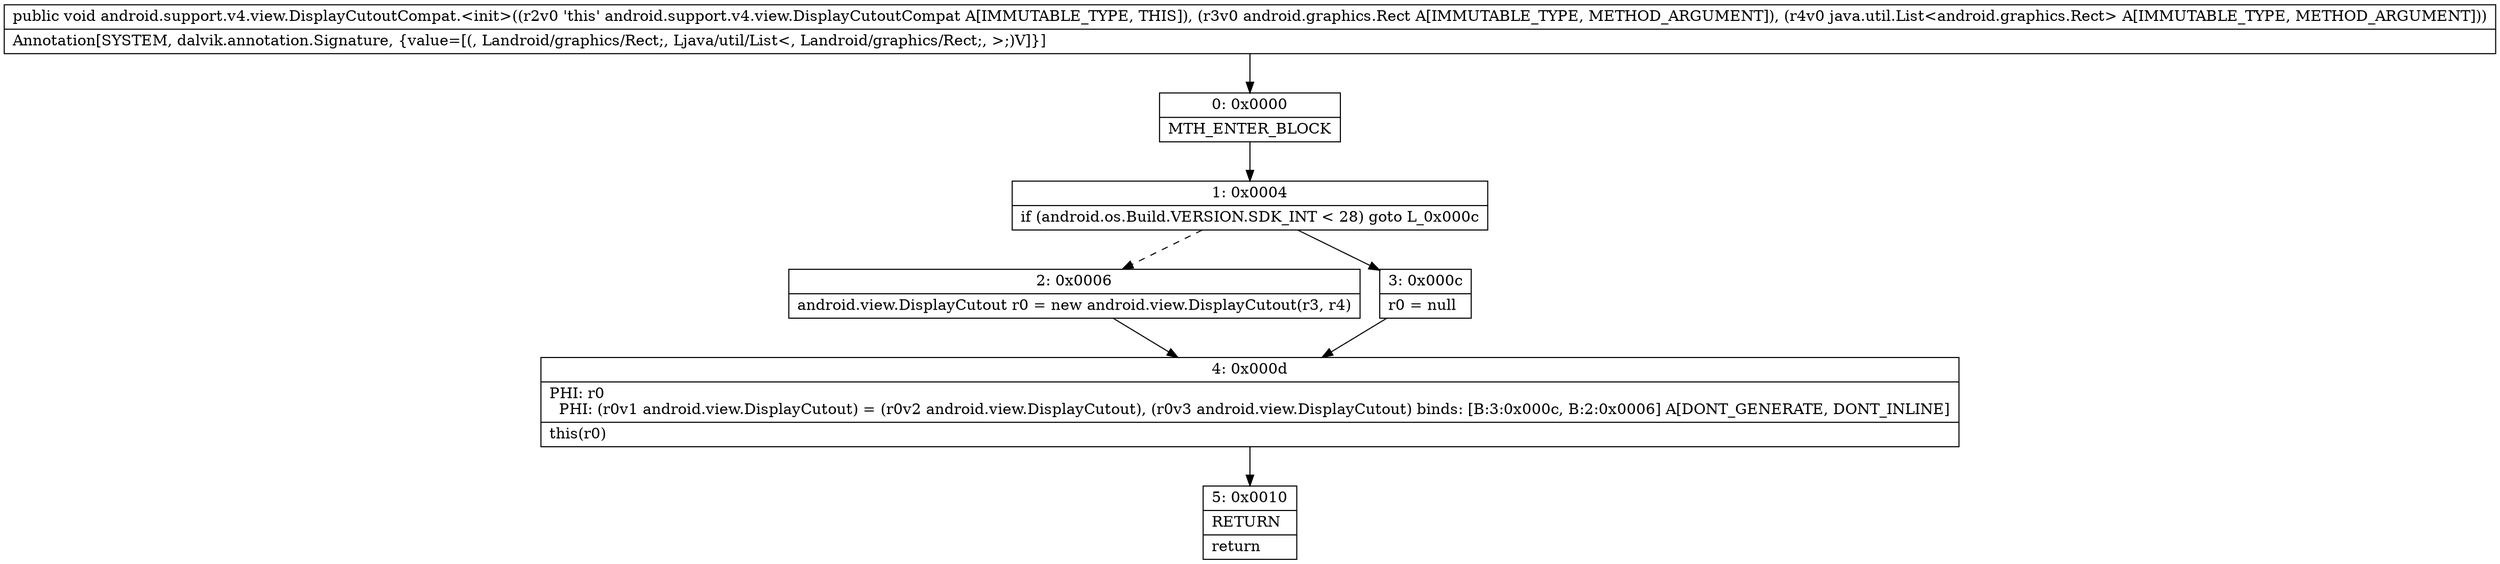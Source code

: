 digraph "CFG forandroid.support.v4.view.DisplayCutoutCompat.\<init\>(Landroid\/graphics\/Rect;Ljava\/util\/List;)V" {
Node_0 [shape=record,label="{0\:\ 0x0000|MTH_ENTER_BLOCK\l}"];
Node_1 [shape=record,label="{1\:\ 0x0004|if (android.os.Build.VERSION.SDK_INT \< 28) goto L_0x000c\l}"];
Node_2 [shape=record,label="{2\:\ 0x0006|android.view.DisplayCutout r0 = new android.view.DisplayCutout(r3, r4)\l}"];
Node_3 [shape=record,label="{3\:\ 0x000c|r0 = null\l}"];
Node_4 [shape=record,label="{4\:\ 0x000d|PHI: r0 \l  PHI: (r0v1 android.view.DisplayCutout) = (r0v2 android.view.DisplayCutout), (r0v3 android.view.DisplayCutout) binds: [B:3:0x000c, B:2:0x0006] A[DONT_GENERATE, DONT_INLINE]\l|this(r0)\l}"];
Node_5 [shape=record,label="{5\:\ 0x0010|RETURN\l|return\l}"];
MethodNode[shape=record,label="{public void android.support.v4.view.DisplayCutoutCompat.\<init\>((r2v0 'this' android.support.v4.view.DisplayCutoutCompat A[IMMUTABLE_TYPE, THIS]), (r3v0 android.graphics.Rect A[IMMUTABLE_TYPE, METHOD_ARGUMENT]), (r4v0 java.util.List\<android.graphics.Rect\> A[IMMUTABLE_TYPE, METHOD_ARGUMENT]))  | Annotation[SYSTEM, dalvik.annotation.Signature, \{value=[(, Landroid\/graphics\/Rect;, Ljava\/util\/List\<, Landroid\/graphics\/Rect;, \>;)V]\}]\l}"];
MethodNode -> Node_0;
Node_0 -> Node_1;
Node_1 -> Node_2[style=dashed];
Node_1 -> Node_3;
Node_2 -> Node_4;
Node_3 -> Node_4;
Node_4 -> Node_5;
}

